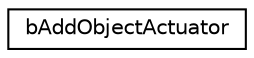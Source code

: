 digraph G
{
  edge [fontname="Helvetica",fontsize="10",labelfontname="Helvetica",labelfontsize="10"];
  node [fontname="Helvetica",fontsize="10",shape=record];
  rankdir=LR;
  Node1 [label="bAddObjectActuator",height=0.2,width=0.4,color="black", fillcolor="white", style="filled",URL="$dd/dbe/structbAddObjectActuator.html"];
}
